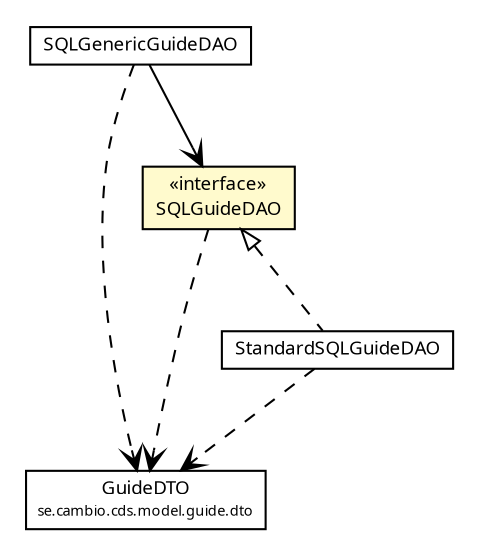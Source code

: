 #!/usr/local/bin/dot
#
# Class diagram 
# Generated by UMLGraph version R5_6 (http://www.umlgraph.org/)
#

digraph G {
	edge [fontname="Trebuchet MS",fontsize=10,labelfontname="Trebuchet MS",labelfontsize=10];
	node [fontname="Trebuchet MS",fontsize=10,shape=plaintext];
	nodesep=0.25;
	ranksep=0.5;
	// se.cambio.cds.model.guide.dto.GuideDTO
	c308590 [label=<<table title="se.cambio.cds.model.guide.dto.GuideDTO" border="0" cellborder="1" cellspacing="0" cellpadding="2" port="p" href="../dto/GuideDTO.html">
		<tr><td><table border="0" cellspacing="0" cellpadding="1">
<tr><td align="center" balign="center"><font face="Trebuchet MS"> GuideDTO </font></td></tr>
<tr><td align="center" balign="center"><font face="Trebuchet MS" point-size="7.0"> se.cambio.cds.model.guide.dto </font></td></tr>
		</table></td></tr>
		</table>>, URL="../dto/GuideDTO.html", fontname="Trebuchet MS", fontcolor="black", fontsize=9.0];
	// se.cambio.cds.model.guide.dao.StandardSQLGuideDAO
	c308662 [label=<<table title="se.cambio.cds.model.guide.dao.StandardSQLGuideDAO" border="0" cellborder="1" cellspacing="0" cellpadding="2" port="p" href="./StandardSQLGuideDAO.html">
		<tr><td><table border="0" cellspacing="0" cellpadding="1">
<tr><td align="center" balign="center"><font face="Trebuchet MS"> StandardSQLGuideDAO </font></td></tr>
		</table></td></tr>
		</table>>, URL="./StandardSQLGuideDAO.html", fontname="Trebuchet MS", fontcolor="black", fontsize=9.0];
	// se.cambio.cds.model.guide.dao.SQLGuideDAO
	c308664 [label=<<table title="se.cambio.cds.model.guide.dao.SQLGuideDAO" border="0" cellborder="1" cellspacing="0" cellpadding="2" port="p" bgcolor="lemonChiffon" href="./SQLGuideDAO.html">
		<tr><td><table border="0" cellspacing="0" cellpadding="1">
<tr><td align="center" balign="center"> &#171;interface&#187; </td></tr>
<tr><td align="center" balign="center"><font face="Trebuchet MS"> SQLGuideDAO </font></td></tr>
		</table></td></tr>
		</table>>, URL="./SQLGuideDAO.html", fontname="Trebuchet MS", fontcolor="black", fontsize=9.0];
	// se.cambio.cds.model.guide.dao.SQLGenericGuideDAO
	c308665 [label=<<table title="se.cambio.cds.model.guide.dao.SQLGenericGuideDAO" border="0" cellborder="1" cellspacing="0" cellpadding="2" port="p" href="./SQLGenericGuideDAO.html">
		<tr><td><table border="0" cellspacing="0" cellpadding="1">
<tr><td align="center" balign="center"><font face="Trebuchet MS"> SQLGenericGuideDAO </font></td></tr>
		</table></td></tr>
		</table>>, URL="./SQLGenericGuideDAO.html", fontname="Trebuchet MS", fontcolor="black", fontsize=9.0];
	//se.cambio.cds.model.guide.dao.StandardSQLGuideDAO implements se.cambio.cds.model.guide.dao.SQLGuideDAO
	c308664:p -> c308662:p [dir=back,arrowtail=empty,style=dashed];
	// se.cambio.cds.model.guide.dao.SQLGenericGuideDAO NAVASSOC se.cambio.cds.model.guide.dao.SQLGuideDAO
	c308665:p -> c308664:p [taillabel="", label="", headlabel="", fontname="Trebuchet MS", fontcolor="black", fontsize=10.0, color="black", arrowhead=open];
	// se.cambio.cds.model.guide.dao.StandardSQLGuideDAO DEPEND se.cambio.cds.model.guide.dto.GuideDTO
	c308662:p -> c308590:p [taillabel="", label="", headlabel="", fontname="Trebuchet MS", fontcolor="black", fontsize=10.0, color="black", arrowhead=open, style=dashed];
	// se.cambio.cds.model.guide.dao.SQLGuideDAO DEPEND se.cambio.cds.model.guide.dto.GuideDTO
	c308664:p -> c308590:p [taillabel="", label="", headlabel="", fontname="Trebuchet MS", fontcolor="black", fontsize=10.0, color="black", arrowhead=open, style=dashed];
	// se.cambio.cds.model.guide.dao.SQLGenericGuideDAO DEPEND se.cambio.cds.model.guide.dto.GuideDTO
	c308665:p -> c308590:p [taillabel="", label="", headlabel="", fontname="Trebuchet MS", fontcolor="black", fontsize=10.0, color="black", arrowhead=open, style=dashed];
}

